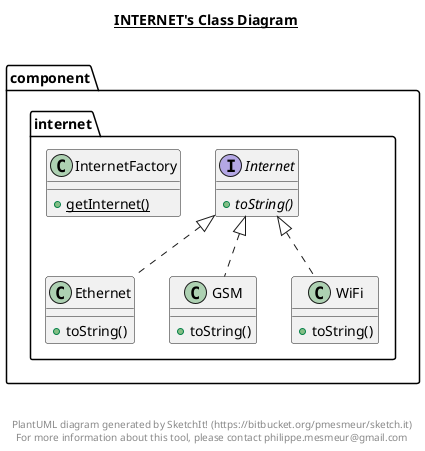 @startuml

title __INTERNET's Class Diagram__\n

  namespace component.internet {
    class component.internet.Ethernet {
        + toString()
    }
  }
  

  namespace component.internet {
    class component.internet.GSM {
        + toString()
    }
  }
  

  namespace component.internet {
    interface component.internet.Internet {
        {abstract} + toString()
    }
  }
  

  namespace component.internet {
    class component.internet.InternetFactory {
        {static} + getInternet()
    }
  }
  

  namespace component.internet {
    class component.internet.WiFi {
        + toString()
    }
  }
  

  component.internet.Ethernet .up.|> component.internet.Internet
  component.internet.GSM .up.|> component.internet.Internet
  component.internet.WiFi .up.|> component.internet.Internet


right footer


PlantUML diagram generated by SketchIt! (https://bitbucket.org/pmesmeur/sketch.it)
For more information about this tool, please contact philippe.mesmeur@gmail.com
endfooter

@enduml
